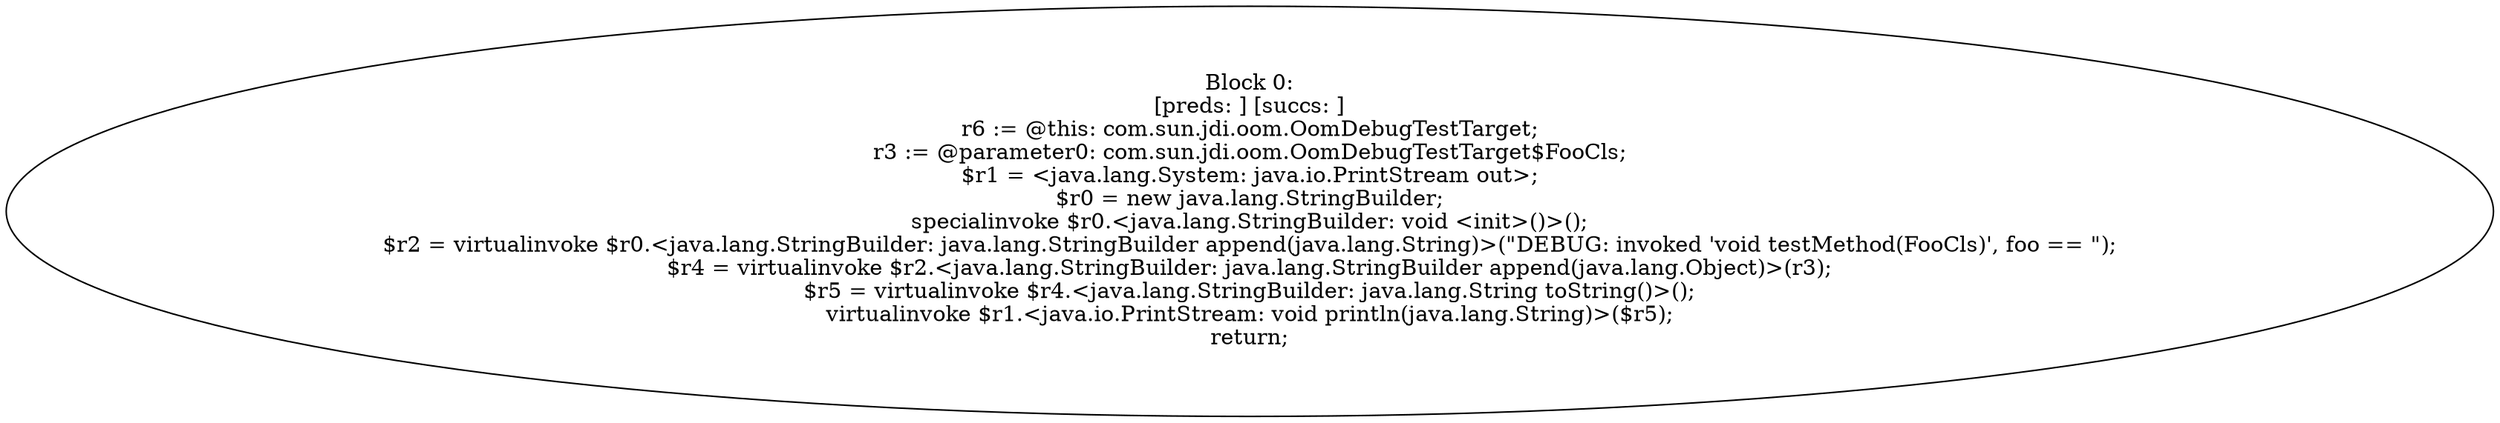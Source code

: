digraph "unitGraph" {
    "Block 0:
[preds: ] [succs: ]
r6 := @this: com.sun.jdi.oom.OomDebugTestTarget;
r3 := @parameter0: com.sun.jdi.oom.OomDebugTestTarget$FooCls;
$r1 = <java.lang.System: java.io.PrintStream out>;
$r0 = new java.lang.StringBuilder;
specialinvoke $r0.<java.lang.StringBuilder: void <init>()>();
$r2 = virtualinvoke $r0.<java.lang.StringBuilder: java.lang.StringBuilder append(java.lang.String)>(\"DEBUG: invoked \'void testMethod(FooCls)\', foo == \");
$r4 = virtualinvoke $r2.<java.lang.StringBuilder: java.lang.StringBuilder append(java.lang.Object)>(r3);
$r5 = virtualinvoke $r4.<java.lang.StringBuilder: java.lang.String toString()>();
virtualinvoke $r1.<java.io.PrintStream: void println(java.lang.String)>($r5);
return;
"
}
